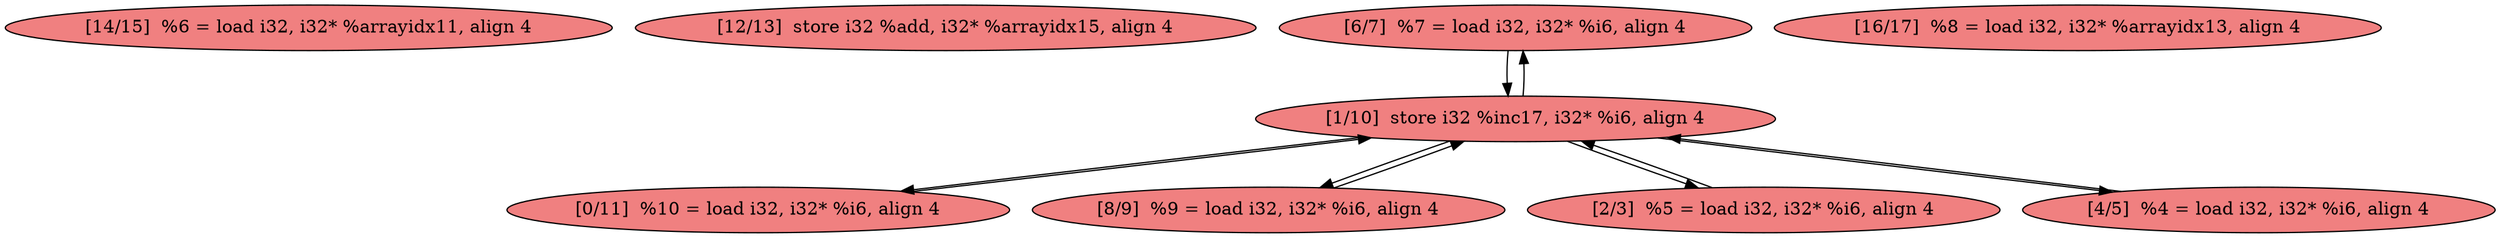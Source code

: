 
digraph G {


node128 [fillcolor=lightcoral,label="[14/15]  %6 = load i32, i32* %arrayidx11, align 4",shape=ellipse,style=filled ]
node123 [fillcolor=lightcoral,label="[12/13]  store i32 %add, i32* %arrayidx15, align 4",shape=ellipse,style=filled ]
node127 [fillcolor=lightcoral,label="[6/7]  %7 = load i32, i32* %i6, align 4",shape=ellipse,style=filled ]
node129 [fillcolor=lightcoral,label="[16/17]  %8 = load i32, i32* %arrayidx13, align 4",shape=ellipse,style=filled ]
node122 [fillcolor=lightcoral,label="[0/11]  %10 = load i32, i32* %i6, align 4",shape=ellipse,style=filled ]
node130 [fillcolor=lightcoral,label="[8/9]  %9 = load i32, i32* %i6, align 4",shape=ellipse,style=filled ]
node124 [fillcolor=lightcoral,label="[2/3]  %5 = load i32, i32* %i6, align 4",shape=ellipse,style=filled ]
node125 [fillcolor=lightcoral,label="[1/10]  store i32 %inc17, i32* %i6, align 4",shape=ellipse,style=filled ]
node126 [fillcolor=lightcoral,label="[4/5]  %4 = load i32, i32* %i6, align 4",shape=ellipse,style=filled ]

node125->node127 [ ]
node127->node125 [ ]
node125->node130 [ ]
node125->node124 [ ]
node130->node125 [ ]
node125->node126 [ ]
node126->node125 [ ]
node122->node125 [ ]
node124->node125 [ ]
node125->node122 [ ]


}
